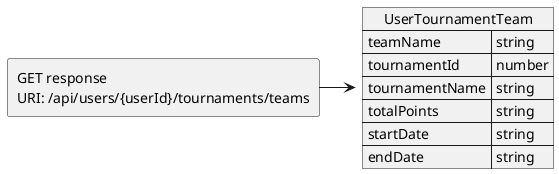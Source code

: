 @startuml Get user tournament team response
allowmixing

agent "GET response \nURI: /api/users/{userId}/tournaments/teams"
  json "UserTournamentTeam" as J {
    "teamName": "string",
    "tournamentId": "number",
    "tournamentName": "string",
    "totalPoints": "string",
    "startDate": "string",
    "endDate": "string"
  }

"GET response \nURI: /api/users/{userId}/tournaments/teams" -> J 
@enduml